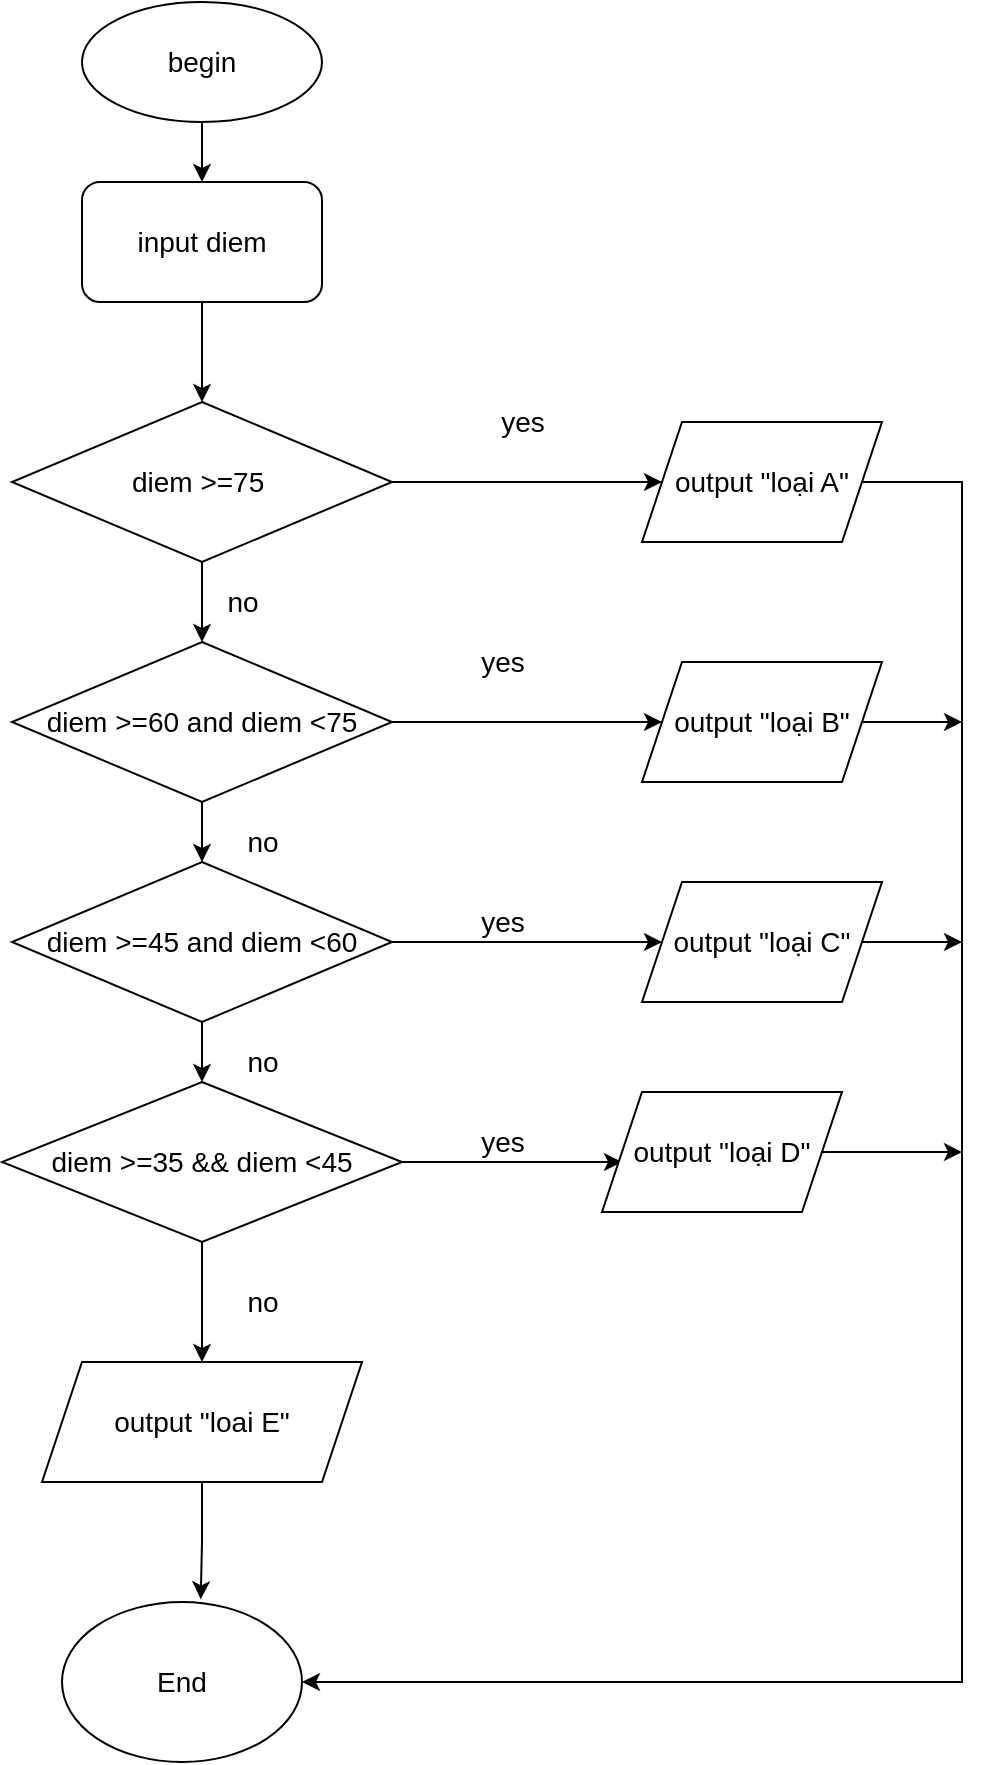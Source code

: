 <mxfile version="20.2.3" type="device"><diagram id="C5RBs43oDa-KdzZeNtuy" name="Page-1"><mxGraphModel dx="782" dy="585" grid="1" gridSize="10" guides="1" tooltips="1" connect="1" arrows="1" fold="1" page="1" pageScale="1" pageWidth="827" pageHeight="1169" math="0" shadow="0"><root><mxCell id="WIyWlLk6GJQsqaUBKTNV-0"/><mxCell id="WIyWlLk6GJQsqaUBKTNV-1" parent="WIyWlLk6GJQsqaUBKTNV-0"/><mxCell id="9zVa1s_bj9ZKdS9HJdHG-14" value="" style="edgeStyle=orthogonalEdgeStyle;rounded=0;orthogonalLoop=1;jettySize=auto;html=1;fontSize=14;" edge="1" parent="WIyWlLk6GJQsqaUBKTNV-1" source="9zVa1s_bj9ZKdS9HJdHG-0" target="9zVa1s_bj9ZKdS9HJdHG-1"><mxGeometry relative="1" as="geometry"/></mxCell><mxCell id="9zVa1s_bj9ZKdS9HJdHG-0" value="&lt;font style=&quot;font-size: 14px;&quot;&gt;begin&lt;/font&gt;" style="ellipse;whiteSpace=wrap;html=1;" vertex="1" parent="WIyWlLk6GJQsqaUBKTNV-1"><mxGeometry x="320" y="40" width="120" height="60" as="geometry"/></mxCell><mxCell id="9zVa1s_bj9ZKdS9HJdHG-15" value="" style="edgeStyle=orthogonalEdgeStyle;rounded=0;orthogonalLoop=1;jettySize=auto;html=1;fontSize=14;" edge="1" parent="WIyWlLk6GJQsqaUBKTNV-1" source="9zVa1s_bj9ZKdS9HJdHG-1" target="9zVa1s_bj9ZKdS9HJdHG-2"><mxGeometry relative="1" as="geometry"/></mxCell><mxCell id="9zVa1s_bj9ZKdS9HJdHG-1" value="input diem" style="rounded=1;whiteSpace=wrap;html=1;fontSize=14;" vertex="1" parent="WIyWlLk6GJQsqaUBKTNV-1"><mxGeometry x="320" y="130" width="120" height="60" as="geometry"/></mxCell><mxCell id="9zVa1s_bj9ZKdS9HJdHG-16" value="" style="edgeStyle=orthogonalEdgeStyle;rounded=0;orthogonalLoop=1;jettySize=auto;html=1;fontSize=14;" edge="1" parent="WIyWlLk6GJQsqaUBKTNV-1" source="9zVa1s_bj9ZKdS9HJdHG-2" target="9zVa1s_bj9ZKdS9HJdHG-3"><mxGeometry relative="1" as="geometry"/></mxCell><mxCell id="9zVa1s_bj9ZKdS9HJdHG-20" style="edgeStyle=orthogonalEdgeStyle;rounded=0;orthogonalLoop=1;jettySize=auto;html=1;entryX=0;entryY=0.5;entryDx=0;entryDy=0;fontSize=14;" edge="1" parent="WIyWlLk6GJQsqaUBKTNV-1" source="9zVa1s_bj9ZKdS9HJdHG-2" target="9zVa1s_bj9ZKdS9HJdHG-8"><mxGeometry relative="1" as="geometry"/></mxCell><mxCell id="9zVa1s_bj9ZKdS9HJdHG-2" value="diem &amp;gt;=75&amp;nbsp;" style="rhombus;whiteSpace=wrap;html=1;fontSize=14;" vertex="1" parent="WIyWlLk6GJQsqaUBKTNV-1"><mxGeometry x="285" y="240" width="190" height="80" as="geometry"/></mxCell><mxCell id="9zVa1s_bj9ZKdS9HJdHG-17" value="" style="edgeStyle=orthogonalEdgeStyle;rounded=0;orthogonalLoop=1;jettySize=auto;html=1;fontSize=14;" edge="1" parent="WIyWlLk6GJQsqaUBKTNV-1" source="9zVa1s_bj9ZKdS9HJdHG-3" target="9zVa1s_bj9ZKdS9HJdHG-4"><mxGeometry relative="1" as="geometry"/></mxCell><mxCell id="9zVa1s_bj9ZKdS9HJdHG-21" style="edgeStyle=orthogonalEdgeStyle;rounded=0;orthogonalLoop=1;jettySize=auto;html=1;entryX=0;entryY=0.5;entryDx=0;entryDy=0;fontSize=14;" edge="1" parent="WIyWlLk6GJQsqaUBKTNV-1" source="9zVa1s_bj9ZKdS9HJdHG-3" target="9zVa1s_bj9ZKdS9HJdHG-10"><mxGeometry relative="1" as="geometry"/></mxCell><mxCell id="9zVa1s_bj9ZKdS9HJdHG-3" value="diem &amp;gt;=60 and diem &amp;lt;75" style="rhombus;whiteSpace=wrap;html=1;fontSize=14;" vertex="1" parent="WIyWlLk6GJQsqaUBKTNV-1"><mxGeometry x="285" y="360" width="190" height="80" as="geometry"/></mxCell><mxCell id="9zVa1s_bj9ZKdS9HJdHG-18" value="" style="edgeStyle=orthogonalEdgeStyle;rounded=0;orthogonalLoop=1;jettySize=auto;html=1;fontSize=14;" edge="1" parent="WIyWlLk6GJQsqaUBKTNV-1" source="9zVa1s_bj9ZKdS9HJdHG-4" target="9zVa1s_bj9ZKdS9HJdHG-6"><mxGeometry relative="1" as="geometry"/></mxCell><mxCell id="9zVa1s_bj9ZKdS9HJdHG-22" style="edgeStyle=orthogonalEdgeStyle;rounded=0;orthogonalLoop=1;jettySize=auto;html=1;entryX=0;entryY=0.5;entryDx=0;entryDy=0;fontSize=14;" edge="1" parent="WIyWlLk6GJQsqaUBKTNV-1" source="9zVa1s_bj9ZKdS9HJdHG-4" target="9zVa1s_bj9ZKdS9HJdHG-11"><mxGeometry relative="1" as="geometry"/></mxCell><mxCell id="9zVa1s_bj9ZKdS9HJdHG-4" value="diem &amp;gt;=45 and diem &amp;lt;60" style="rhombus;whiteSpace=wrap;html=1;fontSize=14;" vertex="1" parent="WIyWlLk6GJQsqaUBKTNV-1"><mxGeometry x="285" y="470" width="190" height="80" as="geometry"/></mxCell><mxCell id="9zVa1s_bj9ZKdS9HJdHG-23" style="edgeStyle=orthogonalEdgeStyle;rounded=0;orthogonalLoop=1;jettySize=auto;html=1;entryX=0.5;entryY=0;entryDx=0;entryDy=0;fontSize=14;" edge="1" parent="WIyWlLk6GJQsqaUBKTNV-1" source="9zVa1s_bj9ZKdS9HJdHG-6" target="9zVa1s_bj9ZKdS9HJdHG-7"><mxGeometry relative="1" as="geometry"/></mxCell><mxCell id="9zVa1s_bj9ZKdS9HJdHG-29" style="edgeStyle=orthogonalEdgeStyle;rounded=0;orthogonalLoop=1;jettySize=auto;html=1;fontSize=14;" edge="1" parent="WIyWlLk6GJQsqaUBKTNV-1" source="9zVa1s_bj9ZKdS9HJdHG-6"><mxGeometry relative="1" as="geometry"><mxPoint x="590" y="620" as="targetPoint"/></mxGeometry></mxCell><mxCell id="9zVa1s_bj9ZKdS9HJdHG-6" value="diem &amp;gt;=35 &amp;amp;&amp;amp; diem &amp;lt;45" style="rhombus;whiteSpace=wrap;html=1;fontSize=14;" vertex="1" parent="WIyWlLk6GJQsqaUBKTNV-1"><mxGeometry x="280" y="580" width="200" height="80" as="geometry"/></mxCell><mxCell id="9zVa1s_bj9ZKdS9HJdHG-25" style="edgeStyle=orthogonalEdgeStyle;rounded=0;orthogonalLoop=1;jettySize=auto;html=1;entryX=0.578;entryY=-0.017;entryDx=0;entryDy=0;entryPerimeter=0;fontSize=14;" edge="1" parent="WIyWlLk6GJQsqaUBKTNV-1" source="9zVa1s_bj9ZKdS9HJdHG-7" target="9zVa1s_bj9ZKdS9HJdHG-9"><mxGeometry relative="1" as="geometry"/></mxCell><mxCell id="9zVa1s_bj9ZKdS9HJdHG-7" value="output &quot;loai E&quot;" style="shape=parallelogram;perimeter=parallelogramPerimeter;whiteSpace=wrap;html=1;fixedSize=1;fontSize=14;" vertex="1" parent="WIyWlLk6GJQsqaUBKTNV-1"><mxGeometry x="300" y="720" width="160" height="60" as="geometry"/></mxCell><mxCell id="9zVa1s_bj9ZKdS9HJdHG-32" style="edgeStyle=orthogonalEdgeStyle;rounded=0;orthogonalLoop=1;jettySize=auto;html=1;entryX=1;entryY=0.5;entryDx=0;entryDy=0;fontSize=14;" edge="1" parent="WIyWlLk6GJQsqaUBKTNV-1" source="9zVa1s_bj9ZKdS9HJdHG-8" target="9zVa1s_bj9ZKdS9HJdHG-9"><mxGeometry relative="1" as="geometry"><Array as="points"><mxPoint x="760" y="280"/><mxPoint x="760" y="880"/></Array></mxGeometry></mxCell><mxCell id="9zVa1s_bj9ZKdS9HJdHG-8" value="output &quot;loại A&quot;" style="shape=parallelogram;perimeter=parallelogramPerimeter;whiteSpace=wrap;html=1;fixedSize=1;fontSize=14;" vertex="1" parent="WIyWlLk6GJQsqaUBKTNV-1"><mxGeometry x="600" y="250" width="120" height="60" as="geometry"/></mxCell><mxCell id="9zVa1s_bj9ZKdS9HJdHG-9" value="End" style="ellipse;whiteSpace=wrap;html=1;fontSize=14;" vertex="1" parent="WIyWlLk6GJQsqaUBKTNV-1"><mxGeometry x="310" y="840" width="120" height="80" as="geometry"/></mxCell><mxCell id="9zVa1s_bj9ZKdS9HJdHG-37" style="edgeStyle=orthogonalEdgeStyle;rounded=0;orthogonalLoop=1;jettySize=auto;html=1;fontSize=14;" edge="1" parent="WIyWlLk6GJQsqaUBKTNV-1" source="9zVa1s_bj9ZKdS9HJdHG-10"><mxGeometry relative="1" as="geometry"><mxPoint x="760" y="400" as="targetPoint"/></mxGeometry></mxCell><mxCell id="9zVa1s_bj9ZKdS9HJdHG-10" value="output &quot;loại B&quot;" style="shape=parallelogram;perimeter=parallelogramPerimeter;whiteSpace=wrap;html=1;fixedSize=1;fontSize=14;" vertex="1" parent="WIyWlLk6GJQsqaUBKTNV-1"><mxGeometry x="600" y="370" width="120" height="60" as="geometry"/></mxCell><mxCell id="9zVa1s_bj9ZKdS9HJdHG-38" style="edgeStyle=orthogonalEdgeStyle;rounded=0;orthogonalLoop=1;jettySize=auto;html=1;fontSize=14;" edge="1" parent="WIyWlLk6GJQsqaUBKTNV-1" source="9zVa1s_bj9ZKdS9HJdHG-11"><mxGeometry relative="1" as="geometry"><mxPoint x="760" y="510" as="targetPoint"/></mxGeometry></mxCell><mxCell id="9zVa1s_bj9ZKdS9HJdHG-11" value="output &quot;loại C&quot;" style="shape=parallelogram;perimeter=parallelogramPerimeter;whiteSpace=wrap;html=1;fixedSize=1;fontSize=14;" vertex="1" parent="WIyWlLk6GJQsqaUBKTNV-1"><mxGeometry x="600" y="480" width="120" height="60" as="geometry"/></mxCell><mxCell id="9zVa1s_bj9ZKdS9HJdHG-39" style="edgeStyle=orthogonalEdgeStyle;rounded=0;orthogonalLoop=1;jettySize=auto;html=1;fontSize=14;" edge="1" parent="WIyWlLk6GJQsqaUBKTNV-1" source="9zVa1s_bj9ZKdS9HJdHG-12"><mxGeometry relative="1" as="geometry"><mxPoint x="760" y="615" as="targetPoint"/></mxGeometry></mxCell><mxCell id="9zVa1s_bj9ZKdS9HJdHG-12" value="output &quot;loại D&quot;" style="shape=parallelogram;perimeter=parallelogramPerimeter;whiteSpace=wrap;html=1;fixedSize=1;fontSize=14;" vertex="1" parent="WIyWlLk6GJQsqaUBKTNV-1"><mxGeometry x="580" y="585" width="120" height="60" as="geometry"/></mxCell><mxCell id="9zVa1s_bj9ZKdS9HJdHG-30" value="yes" style="text;html=1;align=center;verticalAlign=middle;resizable=0;points=[];autosize=1;strokeColor=none;fillColor=none;fontSize=14;" vertex="1" parent="WIyWlLk6GJQsqaUBKTNV-1"><mxGeometry x="515" y="235" width="50" height="30" as="geometry"/></mxCell><mxCell id="9zVa1s_bj9ZKdS9HJdHG-31" value="no" style="text;html=1;align=center;verticalAlign=middle;resizable=0;points=[];autosize=1;strokeColor=none;fillColor=none;fontSize=14;" vertex="1" parent="WIyWlLk6GJQsqaUBKTNV-1"><mxGeometry x="380" y="325" width="40" height="30" as="geometry"/></mxCell><mxCell id="9zVa1s_bj9ZKdS9HJdHG-40" value="yes" style="text;html=1;align=center;verticalAlign=middle;resizable=0;points=[];autosize=1;strokeColor=none;fillColor=none;fontSize=14;" vertex="1" parent="WIyWlLk6GJQsqaUBKTNV-1"><mxGeometry x="505" y="355" width="50" height="30" as="geometry"/></mxCell><mxCell id="9zVa1s_bj9ZKdS9HJdHG-41" value="no" style="text;html=1;align=center;verticalAlign=middle;resizable=0;points=[];autosize=1;strokeColor=none;fillColor=none;fontSize=14;" vertex="1" parent="WIyWlLk6GJQsqaUBKTNV-1"><mxGeometry x="390" y="445" width="40" height="30" as="geometry"/></mxCell><mxCell id="9zVa1s_bj9ZKdS9HJdHG-42" value="yes" style="text;html=1;align=center;verticalAlign=middle;resizable=0;points=[];autosize=1;strokeColor=none;fillColor=none;fontSize=14;" vertex="1" parent="WIyWlLk6GJQsqaUBKTNV-1"><mxGeometry x="505" y="485" width="50" height="30" as="geometry"/></mxCell><mxCell id="9zVa1s_bj9ZKdS9HJdHG-43" value="no" style="text;html=1;align=center;verticalAlign=middle;resizable=0;points=[];autosize=1;strokeColor=none;fillColor=none;fontSize=14;" vertex="1" parent="WIyWlLk6GJQsqaUBKTNV-1"><mxGeometry x="390" y="555" width="40" height="30" as="geometry"/></mxCell><mxCell id="9zVa1s_bj9ZKdS9HJdHG-44" value="yes" style="text;html=1;align=center;verticalAlign=middle;resizable=0;points=[];autosize=1;strokeColor=none;fillColor=none;fontSize=14;" vertex="1" parent="WIyWlLk6GJQsqaUBKTNV-1"><mxGeometry x="505" y="595" width="50" height="30" as="geometry"/></mxCell><mxCell id="9zVa1s_bj9ZKdS9HJdHG-45" value="no" style="text;html=1;align=center;verticalAlign=middle;resizable=0;points=[];autosize=1;strokeColor=none;fillColor=none;fontSize=14;" vertex="1" parent="WIyWlLk6GJQsqaUBKTNV-1"><mxGeometry x="390" y="675" width="40" height="30" as="geometry"/></mxCell></root></mxGraphModel></diagram></mxfile>